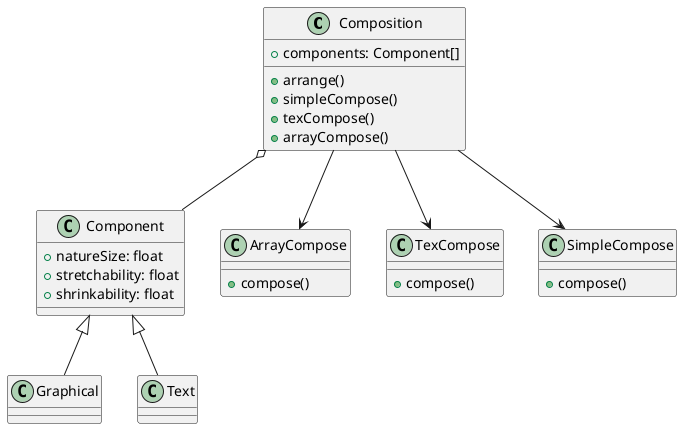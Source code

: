 @startuml step1
class Composition{
    + components: Component[]
    + arrange()
    + simpleCompose()
    + texCompose()
    + arrayCompose()
}

together{
    class SimpleCompose{
        + compose()
    }

    class TexCompose{
        + compose()
    }

    class ArrayCompose{
        + compose()
    }
}

class Component{
    + natureSize: float
    + stretchability: float
    + shrinkability: float
}

together{
    class Text{

    }

    class Graphical{

    }
}

Component <|-- Text
Component <|-- Graphical
Composition o-- Component

Composition --> SimpleCompose
Composition --> TexCompose
Composition --> ArrayCompose

@enduml